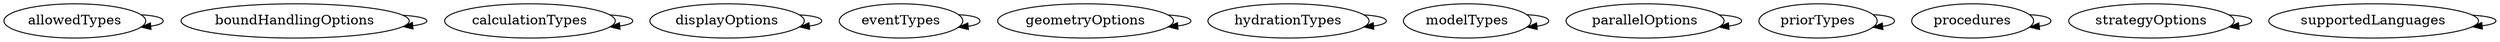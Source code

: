 /* Created by mdot for Matlab */
digraph m2html {
  allowedTypes -> allowedTypes;
  boundHandlingOptions -> boundHandlingOptions;
  calculationTypes -> calculationTypes;
  displayOptions -> displayOptions;
  eventTypes -> eventTypes;
  geometryOptions -> geometryOptions;
  hydrationTypes -> hydrationTypes;
  modelTypes -> modelTypes;
  parallelOptions -> parallelOptions;
  priorTypes -> priorTypes;
  procedures -> procedures;
  strategyOptions -> strategyOptions;
  supportedLanguages -> supportedLanguages;

  allowedTypes [URL="allowedTypes.html"];
  boundHandlingOptions [URL="boundHandlingOptions.html"];
  calculationTypes [URL="calculationTypes.html"];
  displayOptions [URL="displayOptions.html"];
  eventTypes [URL="eventTypes.html"];
  geometryOptions [URL="geometryOptions.html"];
  hydrationTypes [URL="hydrationTypes.html"];
  modelTypes [URL="modelTypes.html"];
  parallelOptions [URL="parallelOptions.html"];
  priorTypes [URL="priorTypes.html"];
  procedures [URL="procedures.html"];
  strategyOptions [URL="strategyOptions.html"];
  supportedLanguages [URL="supportedLanguages.html"];
}